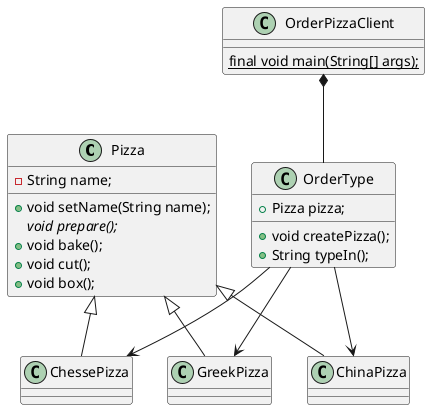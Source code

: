 @startuml
 class Pizza{
    - String name;
    + void setName(String name);
    {abstract} void prepare();
    + void bake();
    + void cut();
    + void box();
}

class ChessePizza {

}

class GreekPizza{

}

class ChinaPizza{

}

class OrderType{
    + Pizza pizza;
    + void createPizza();
    + String typeIn();
}

class OrderPizzaClient{
    {static} final void main(String[] args);
}

Pizza <|-- ChessePizza
Pizza <|-- GreekPizza
Pizza <|-- ChinaPizza
OrderType --> ChinaPizza
OrderType --> GreekPizza
OrderType --> ChessePizza
/'OrderType *-- Pizza'/
OrderPizzaClient *-- OrderType
@enduml
